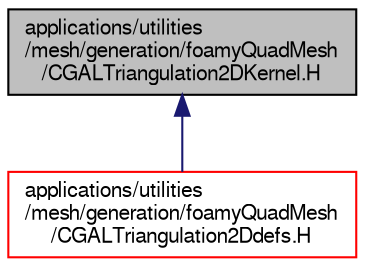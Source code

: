 digraph "applications/utilities/mesh/generation/foamyQuadMesh/CGALTriangulation2DKernel.H"
{
  bgcolor="transparent";
  edge [fontname="FreeSans",fontsize="10",labelfontname="FreeSans",labelfontsize="10"];
  node [fontname="FreeSans",fontsize="10",shape=record];
  Node3 [label="applications/utilities\l/mesh/generation/foamyQuadMesh\l/CGALTriangulation2DKernel.H",height=0.2,width=0.4,color="black", fillcolor="grey75", style="filled", fontcolor="black"];
  Node3 -> Node4 [dir="back",color="midnightblue",fontsize="10",style="solid",fontname="FreeSans"];
  Node4 [label="applications/utilities\l/mesh/generation/foamyQuadMesh\l/CGALTriangulation2Ddefs.H",height=0.2,width=0.4,color="red",URL="$a18443.html",tooltip="CGAL data structures used for 2D Delaunay meshing. "];
}
